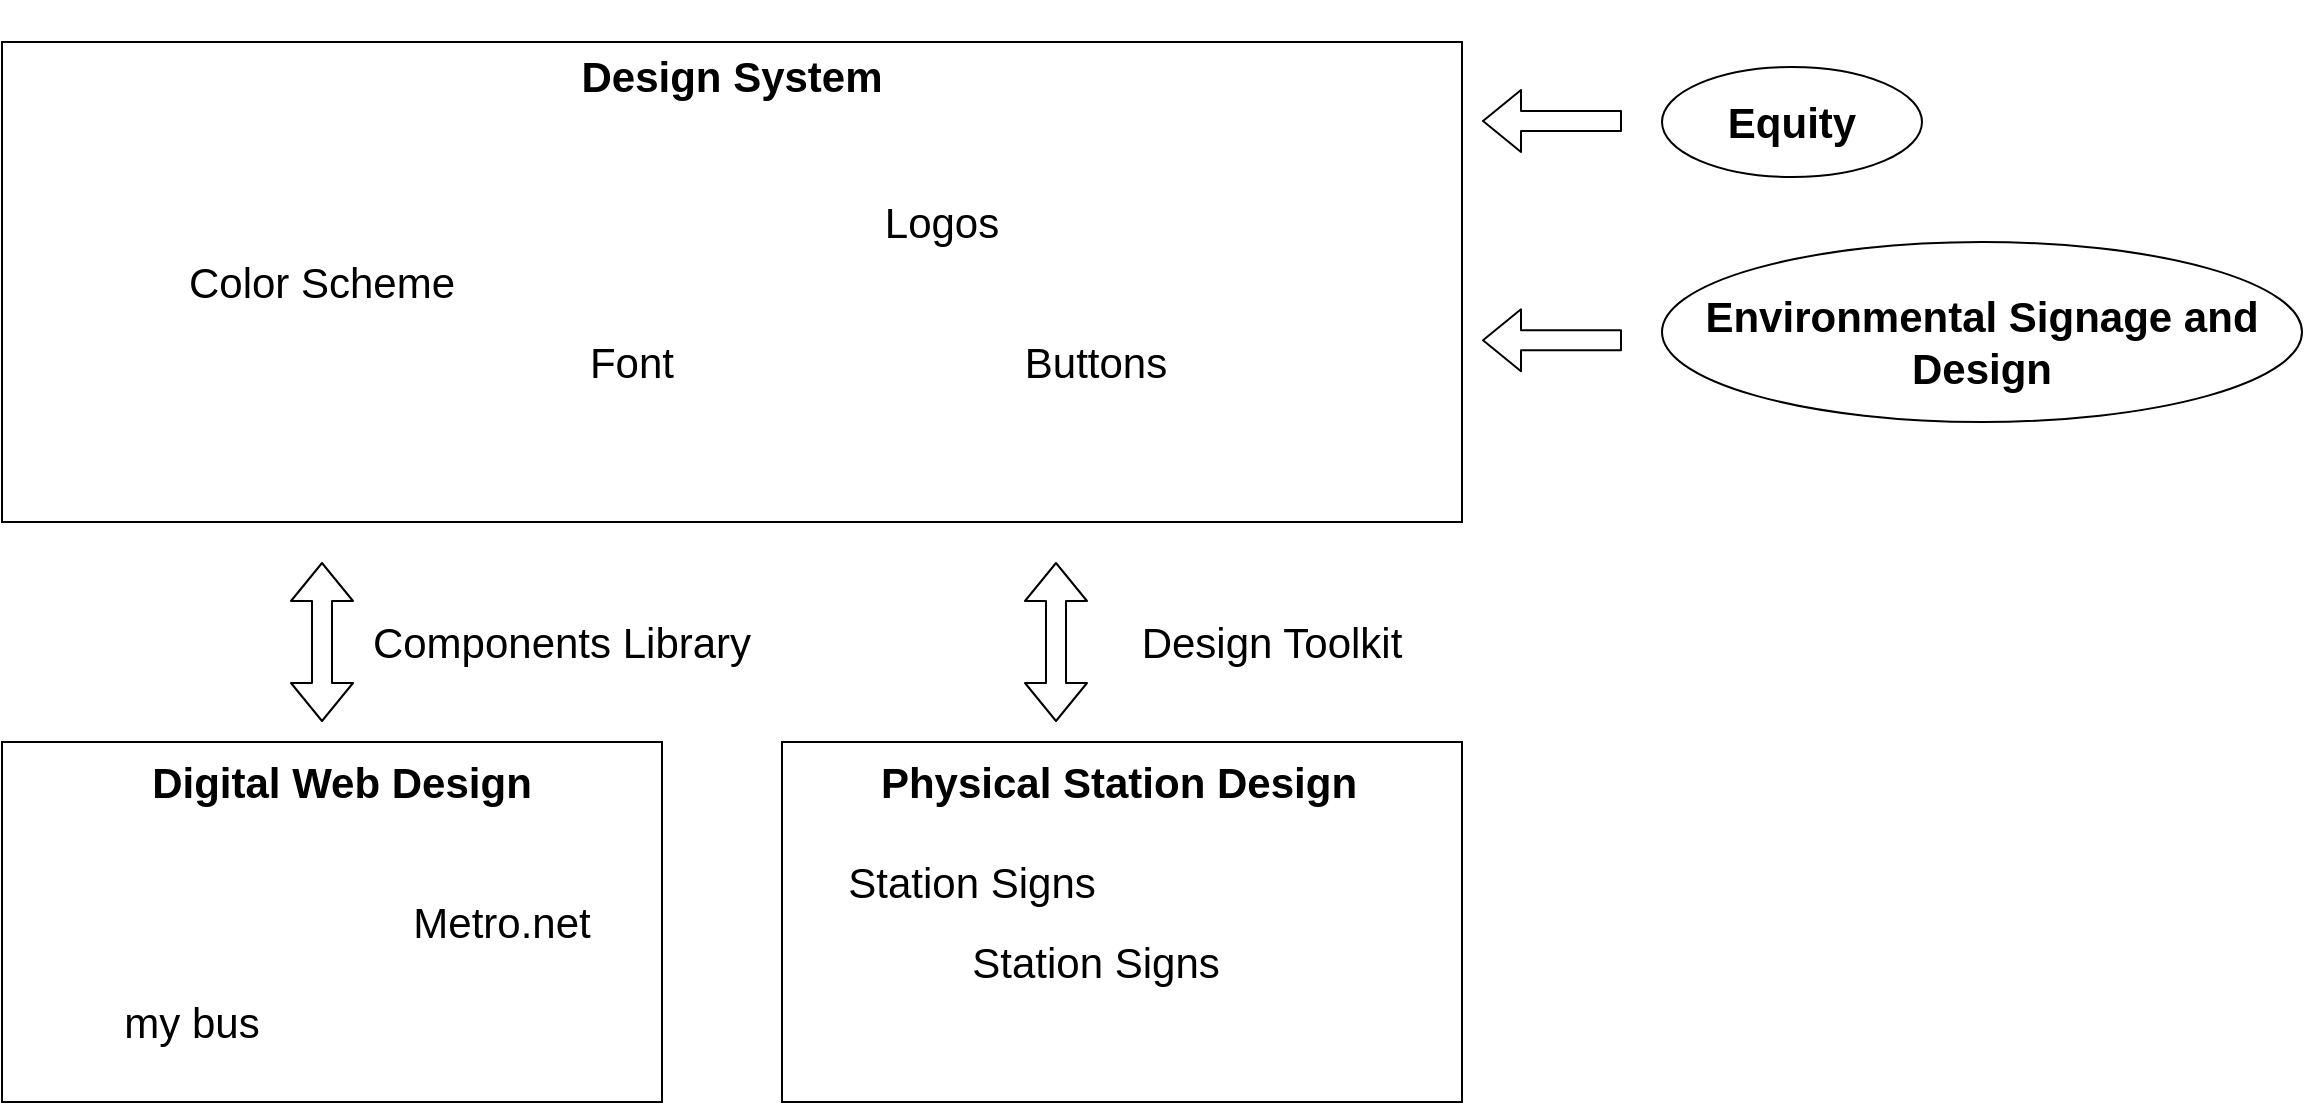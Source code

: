 <mxfile version="15.2.7" type="github">
  <diagram id="XVfqc22e8yLOzloufbjX" name="Page-1">
    <mxGraphModel dx="1763" dy="577" grid="1" gridSize="10" guides="1" tooltips="1" connect="1" arrows="1" fold="1" page="1" pageScale="1" pageWidth="850" pageHeight="1100" math="0" shadow="0">
      <root>
        <mxCell id="0" />
        <mxCell id="1" parent="0" />
        <mxCell id="25tffuvgT5UxwBMltRPR-13" value="" style="ellipse;whiteSpace=wrap;html=1;fontSize=21;" vertex="1" parent="1">
          <mxGeometry x="870" y="52.5" width="130" height="55" as="geometry" />
        </mxCell>
        <mxCell id="25tffuvgT5UxwBMltRPR-10" value="" style="ellipse;whiteSpace=wrap;html=1;fontSize=21;" vertex="1" parent="1">
          <mxGeometry x="870" y="140" width="320" height="90" as="geometry" />
        </mxCell>
        <mxCell id="25tffuvgT5UxwBMltRPR-4" value="" style="rounded=0;whiteSpace=wrap;html=1;" vertex="1" parent="1">
          <mxGeometry x="40" y="390" width="330" height="180" as="geometry" />
        </mxCell>
        <mxCell id="25tffuvgT5UxwBMltRPR-1" value="" style="rounded=0;whiteSpace=wrap;html=1;" vertex="1" parent="1">
          <mxGeometry x="40" y="40" width="730" height="240" as="geometry" />
        </mxCell>
        <mxCell id="25tffuvgT5UxwBMltRPR-2" value="&#xa;Design System&#xa;&#xa;" style="text;html=1;strokeColor=none;fillColor=none;align=center;verticalAlign=middle;whiteSpace=wrap;rounded=0;fontStyle=1;fontSize=21;" vertex="1" parent="1">
          <mxGeometry x="320" y="40" width="170" height="60" as="geometry" />
        </mxCell>
        <mxCell id="25tffuvgT5UxwBMltRPR-3" value="Digital Web Design " style="text;html=1;strokeColor=none;fillColor=none;align=center;verticalAlign=middle;whiteSpace=wrap;rounded=0;fontStyle=1;fontSize=21;" vertex="1" parent="1">
          <mxGeometry x="40" y="390" width="340" height="40" as="geometry" />
        </mxCell>
        <mxCell id="25tffuvgT5UxwBMltRPR-6" value="" style="rounded=0;whiteSpace=wrap;html=1;" vertex="1" parent="1">
          <mxGeometry x="430" y="390" width="340" height="180" as="geometry" />
        </mxCell>
        <mxCell id="25tffuvgT5UxwBMltRPR-7" value="Physical Station Design" style="text;html=1;strokeColor=none;fillColor=none;align=center;verticalAlign=middle;whiteSpace=wrap;rounded=0;fontStyle=1;fontSize=21;" vertex="1" parent="1">
          <mxGeometry x="430" y="390" width="337" height="40" as="geometry" />
        </mxCell>
        <mxCell id="25tffuvgT5UxwBMltRPR-8" value="Equity" style="text;html=1;strokeColor=none;fillColor=none;align=center;verticalAlign=middle;whiteSpace=wrap;rounded=0;fontStyle=1;fontSize=21;" vertex="1" parent="1">
          <mxGeometry x="895" y="60" width="80" height="40" as="geometry" />
        </mxCell>
        <mxCell id="25tffuvgT5UxwBMltRPR-9" value="Environmental Signage and Design" style="text;html=1;strokeColor=none;fillColor=none;align=center;verticalAlign=middle;whiteSpace=wrap;rounded=0;fontStyle=1;fontSize=21;" vertex="1" parent="1">
          <mxGeometry x="880" y="170" width="300" height="40" as="geometry" />
        </mxCell>
        <mxCell id="25tffuvgT5UxwBMltRPR-16" value="" style="shape=flexArrow;endArrow=classic;html=1;fontSize=21;" edge="1" parent="1">
          <mxGeometry width="50" height="50" relative="1" as="geometry">
            <mxPoint x="850" y="189.17" as="sourcePoint" />
            <mxPoint x="780" y="189.17" as="targetPoint" />
          </mxGeometry>
        </mxCell>
        <mxCell id="25tffuvgT5UxwBMltRPR-17" value="" style="shape=flexArrow;endArrow=classic;html=1;fontSize=21;" edge="1" parent="1">
          <mxGeometry width="50" height="50" relative="1" as="geometry">
            <mxPoint x="850" y="79.5" as="sourcePoint" />
            <mxPoint x="780" y="79.5" as="targetPoint" />
          </mxGeometry>
        </mxCell>
        <mxCell id="25tffuvgT5UxwBMltRPR-18" value="Buttons" style="text;html=1;strokeColor=none;fillColor=none;align=center;verticalAlign=middle;whiteSpace=wrap;rounded=0;fontSize=21;" vertex="1" parent="1">
          <mxGeometry x="567" y="190" width="40" height="20" as="geometry" />
        </mxCell>
        <mxCell id="25tffuvgT5UxwBMltRPR-19" value="Color Scheme" style="text;html=1;strokeColor=none;fillColor=none;align=center;verticalAlign=middle;whiteSpace=wrap;rounded=0;fontSize=21;" vertex="1" parent="1">
          <mxGeometry x="130" y="150" width="140" height="20" as="geometry" />
        </mxCell>
        <mxCell id="25tffuvgT5UxwBMltRPR-20" value="Logos" style="text;html=1;strokeColor=none;fillColor=none;align=center;verticalAlign=middle;whiteSpace=wrap;rounded=0;fontSize=21;" vertex="1" parent="1">
          <mxGeometry x="440" y="120" width="140" height="20" as="geometry" />
        </mxCell>
        <mxCell id="25tffuvgT5UxwBMltRPR-21" value="Font" style="text;html=1;strokeColor=none;fillColor=none;align=center;verticalAlign=middle;whiteSpace=wrap;rounded=0;fontSize=21;" vertex="1" parent="1">
          <mxGeometry x="285" y="190" width="140" height="20" as="geometry" />
        </mxCell>
        <mxCell id="25tffuvgT5UxwBMltRPR-22" value="Metro.net" style="text;html=1;strokeColor=none;fillColor=none;align=center;verticalAlign=middle;whiteSpace=wrap;rounded=0;fontSize=21;" vertex="1" parent="1">
          <mxGeometry x="220" y="470" width="140" height="20" as="geometry" />
        </mxCell>
        <mxCell id="25tffuvgT5UxwBMltRPR-23" value="my bus" style="text;html=1;strokeColor=none;fillColor=none;align=center;verticalAlign=middle;whiteSpace=wrap;rounded=0;fontSize=21;" vertex="1" parent="1">
          <mxGeometry x="90" y="520" width="90" height="20" as="geometry" />
        </mxCell>
        <mxCell id="25tffuvgT5UxwBMltRPR-24" value="Station Signs" style="text;html=1;strokeColor=none;fillColor=none;align=center;verticalAlign=middle;whiteSpace=wrap;rounded=0;fontSize=21;" vertex="1" parent="1">
          <mxGeometry x="522" y="490" width="130" height="20" as="geometry" />
        </mxCell>
        <mxCell id="25tffuvgT5UxwBMltRPR-26" value="" style="shape=flexArrow;endArrow=classic;startArrow=classic;html=1;fontSize=21;" edge="1" parent="1">
          <mxGeometry width="100" height="100" relative="1" as="geometry">
            <mxPoint x="200" y="380" as="sourcePoint" />
            <mxPoint x="200" y="300" as="targetPoint" />
          </mxGeometry>
        </mxCell>
        <mxCell id="25tffuvgT5UxwBMltRPR-28" value="" style="shape=flexArrow;endArrow=classic;startArrow=classic;html=1;fontSize=21;" edge="1" parent="1">
          <mxGeometry width="100" height="100" relative="1" as="geometry">
            <mxPoint x="567" y="380.0" as="sourcePoint" />
            <mxPoint x="567" y="300.0" as="targetPoint" />
          </mxGeometry>
        </mxCell>
        <mxCell id="25tffuvgT5UxwBMltRPR-29" value="Station Signs" style="text;html=1;strokeColor=none;fillColor=none;align=center;verticalAlign=middle;whiteSpace=wrap;rounded=0;fontSize=21;" vertex="1" parent="1">
          <mxGeometry x="460" y="450" width="130" height="20" as="geometry" />
        </mxCell>
        <mxCell id="25tffuvgT5UxwBMltRPR-30" value="Components Library" style="text;html=1;strokeColor=none;fillColor=none;align=center;verticalAlign=middle;whiteSpace=wrap;rounded=0;fontSize=21;" vertex="1" parent="1">
          <mxGeometry x="210" y="330" width="220" height="20" as="geometry" />
        </mxCell>
        <mxCell id="25tffuvgT5UxwBMltRPR-31" value="Design Toolkit" style="text;html=1;strokeColor=none;fillColor=none;align=center;verticalAlign=middle;whiteSpace=wrap;rounded=0;fontSize=21;" vertex="1" parent="1">
          <mxGeometry x="590" y="330" width="170" height="20" as="geometry" />
        </mxCell>
      </root>
    </mxGraphModel>
  </diagram>
</mxfile>
